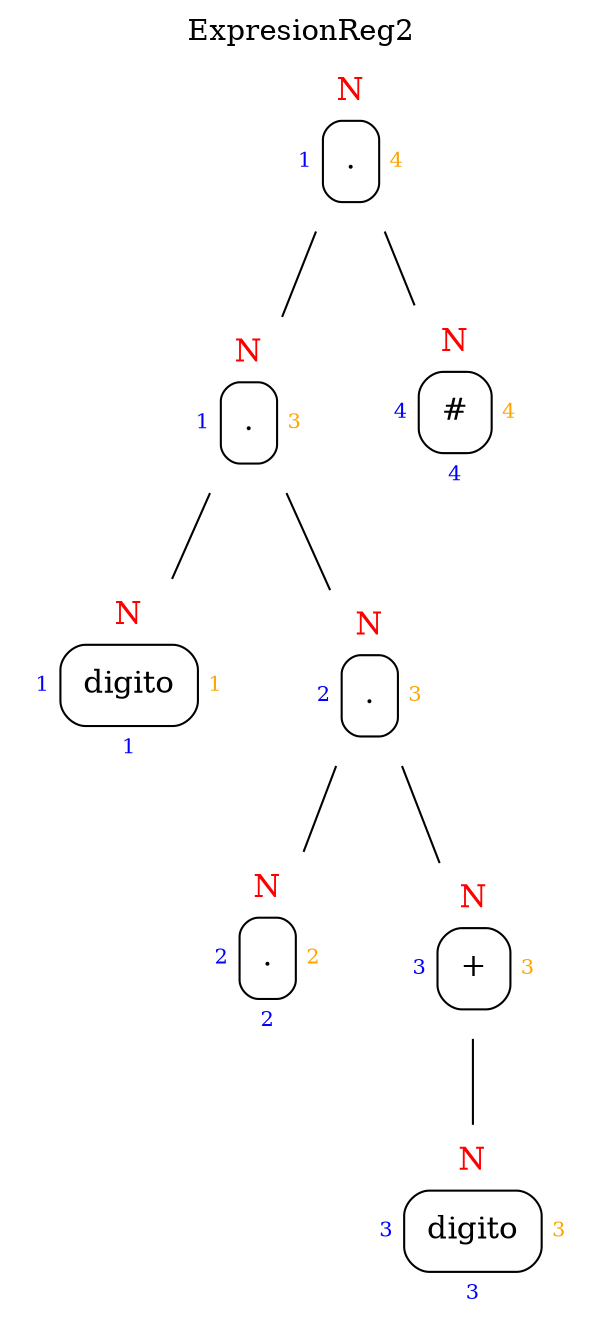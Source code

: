 digraph G{
labelloc = "t";
label = ExpresionReg2;
edge [arrowhead=none];
node [shape=plaintext];
P_1 [label=<
<table border='0' cellspacing='5' cellborder='0' cellpadding='0'>
<tr><td></td><td><font color='red' point-size='15'>N</font></td><td></td></tr>
<tr><td><font color='blue' point-size='10'>1</font></td><td border='1' style='rounded' cellpadding='10'><font point-size='15'>.</font></td><td><font color='orange' point-size='10'>4</font></td></tr>
<tr><td></td><td></td><td></td></tr></table>>];
P_2 [label=<
<table border='0' cellspacing='5' cellborder='0' cellpadding='0'>
<tr><td></td><td><font color='red' point-size='15'>N</font></td><td></td></tr>
<tr><td><font color='blue' point-size='10'>1</font></td><td border='1' style='rounded' cellpadding='10'><font point-size='15'>.</font></td><td><font color='orange' point-size='10'>3</font></td></tr>
<tr><td></td><td></td><td></td></tr></table>>];
P_1->P_2;
H_1 [label=<
<table border='0' cellspacing='5' cellborder='0' cellpadding='0'>
<tr><td></td><td><font color='red' point-size='15'>N</font></td><td></td></tr>
<tr><td><font color='blue' point-size='10'>1</font></td><td border='1' style='rounded' cellpadding='10'><font point-size='15'>digito</font></td><td><font color='orange' point-size='10'>1</font></td></tr>
<tr><td></td><td><font color='blue' point-size='10'>1</font></td><td></td></tr></table>>];
P_2->H_1;
P_3 [label=<
<table border='0' cellspacing='5' cellborder='0' cellpadding='0'>
<tr><td></td><td><font color='red' point-size='15'>N</font></td><td></td></tr>
<tr><td><font color='blue' point-size='10'>2</font></td><td border='1' style='rounded' cellpadding='10'><font point-size='15'>.</font></td><td><font color='orange' point-size='10'>3</font></td></tr>
<tr><td></td><td></td><td></td></tr></table>>];
P_2->P_3;
H_2 [label=<
<table border='0' cellspacing='5' cellborder='0' cellpadding='0'>
<tr><td></td><td><font color='red' point-size='15'>N</font></td><td></td></tr>
<tr><td><font color='blue' point-size='10'>2</font></td><td border='1' style='rounded' cellpadding='10'><font point-size='15'>.</font></td><td><font color='orange' point-size='10'>2</font></td></tr>
<tr><td></td><td><font color='blue' point-size='10'>2</font></td><td></td></tr></table>>];
P_3->H_2;
P_4 [label=<
<table border='0' cellspacing='5' cellborder='0' cellpadding='0'>
<tr><td></td><td><font color='red' point-size='15'>N</font></td><td></td></tr>
<tr><td><font color='blue' point-size='10'>3</font></td><td border='1' style='rounded' cellpadding='10'><font point-size='15'>+</font></td><td><font color='orange' point-size='10'>3</font></td></tr>
<tr><td></td><td></td><td></td></tr></table>>];
P_3->P_4;
H_3 [label=<
<table border='0' cellspacing='5' cellborder='0' cellpadding='0'>
<tr><td></td><td><font color='red' point-size='15'>N</font></td><td></td></tr>
<tr><td><font color='blue' point-size='10'>3</font></td><td border='1' style='rounded' cellpadding='10'><font point-size='15'>digito</font></td><td><font color='orange' point-size='10'>3</font></td></tr>
<tr><td></td><td><font color='blue' point-size='10'>3</font></td><td></td></tr></table>>];
P_4->H_3;
H_4 [label=<
<table border='0' cellspacing='5' cellborder='0' cellpadding='0'>
<tr><td></td><td><font color='red' point-size='15'>N</font></td><td></td></tr>
<tr><td><font color='blue' point-size='10'>4</font></td><td border='1' style='rounded' cellpadding='10'><font point-size='15'>#</font></td><td><font color='orange' point-size='10'>4</font></td></tr>
<tr><td></td><td><font color='blue' point-size='10'>4</font></td><td></td></tr></table>>];
P_1->H_4;

}